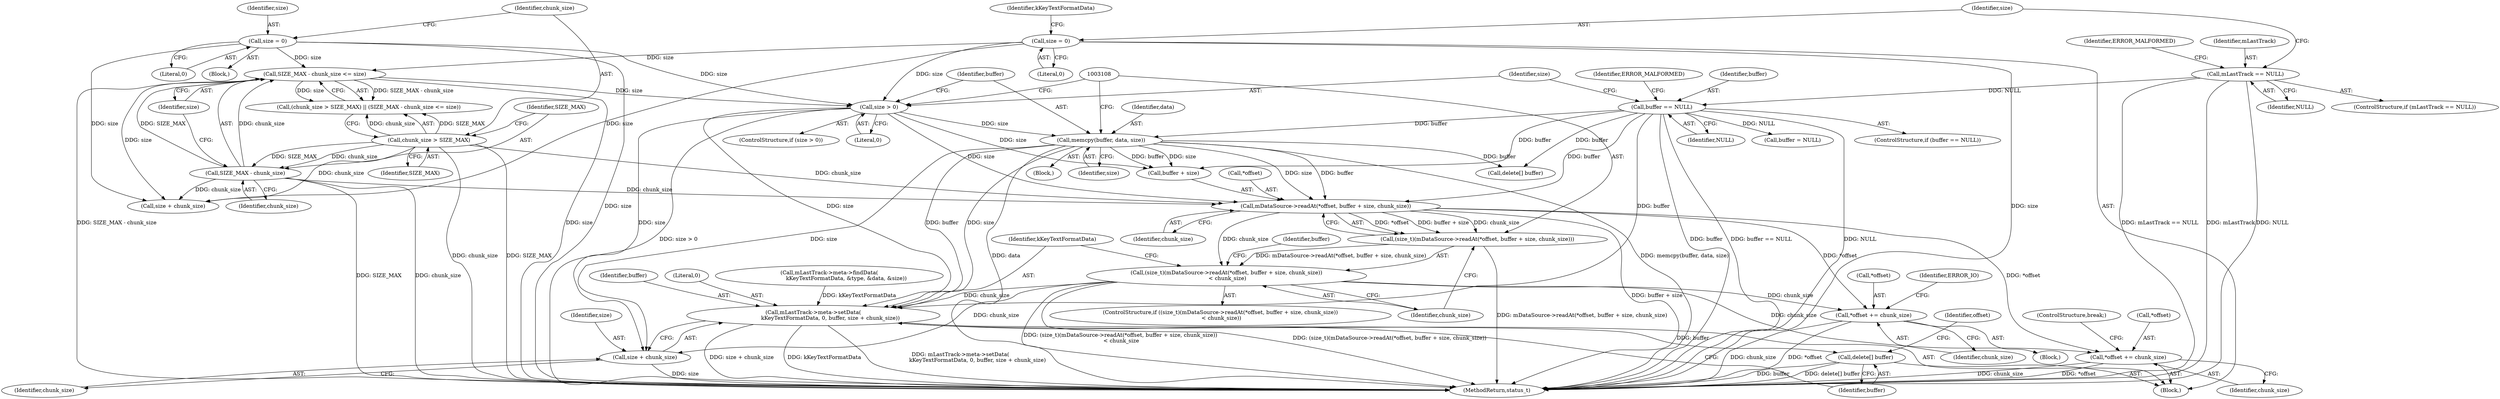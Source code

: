 digraph "0_Android_f81038006b4c59a5a148dcad887371206033c28f_2@API" {
"1003109" [label="(Call,mDataSource->readAt(*offset, buffer + size, chunk_size))"];
"1003090" [label="(Call,buffer == NULL)"];
"1003044" [label="(Call,mLastTrack == NULL)"];
"1003101" [label="(Call,memcpy(buffer, data, size))"];
"1003097" [label="(Call,size > 0)"];
"1003052" [label="(Call,size = 0)"];
"1003066" [label="(Call,size = 0)"];
"1003074" [label="(Call,SIZE_MAX - chunk_size <= size)"];
"1003075" [label="(Call,SIZE_MAX - chunk_size)"];
"1003071" [label="(Call,chunk_size > SIZE_MAX)"];
"1003107" [label="(Call,(size_t)(mDataSource->readAt(*offset, buffer + size, chunk_size)))"];
"1003106" [label="(Call,(size_t)(mDataSource->readAt(*offset, buffer + size, chunk_size))\n < chunk_size)"];
"1003123" [label="(Call,*offset += chunk_size)"];
"1003129" [label="(Call,mLastTrack->meta->setData(\n                    kKeyTextFormatData, 0, buffer, size + chunk_size))"];
"1003136" [label="(Call,delete[] buffer)"];
"1003133" [label="(Call,size + chunk_size)"];
"1003138" [label="(Call,*offset += chunk_size)"];
"1003073" [label="(Identifier,SIZE_MAX)"];
"1003142" [label="(ControlStructure,break;)"];
"1003065" [label="(Block,)"];
"1003130" [label="(Identifier,kKeyTextFormatData)"];
"1003097" [label="(Call,size > 0)"];
"1003133" [label="(Call,size + chunk_size)"];
"1003098" [label="(Identifier,size)"];
"1003043" [label="(ControlStructure,if (mLastTrack == NULL))"];
"1003052" [label="(Call,size = 0)"];
"1003117" [label="(Block,)"];
"1003136" [label="(Call,delete[] buffer)"];
"1003289" [label="(MethodReturn,status_t)"];
"1003054" [label="(Literal,0)"];
"1003042" [label="(Block,)"];
"1003140" [label="(Identifier,offset)"];
"1003129" [label="(Call,mLastTrack->meta->setData(\n                    kKeyTextFormatData, 0, buffer, size + chunk_size))"];
"1003135" [label="(Identifier,chunk_size)"];
"1003048" [label="(Identifier,ERROR_MALFORMED)"];
"1003070" [label="(Call,(chunk_size > SIZE_MAX) || (SIZE_MAX - chunk_size <= size))"];
"1003119" [label="(Identifier,buffer)"];
"1003071" [label="(Call,chunk_size > SIZE_MAX)"];
"1003124" [label="(Call,*offset)"];
"1003067" [label="(Identifier,size)"];
"1003066" [label="(Call,size = 0)"];
"1003053" [label="(Identifier,size)"];
"1003134" [label="(Identifier,size)"];
"1003089" [label="(ControlStructure,if (buffer == NULL))"];
"1003101" [label="(Call,memcpy(buffer, data, size))"];
"1003046" [label="(Identifier,NULL)"];
"1003095" [label="(Identifier,ERROR_MALFORMED)"];
"1003096" [label="(ControlStructure,if (size > 0))"];
"1003110" [label="(Call,*offset)"];
"1003086" [label="(Call,size + chunk_size)"];
"1003109" [label="(Call,mDataSource->readAt(*offset, buffer + size, chunk_size))"];
"1003116" [label="(Identifier,chunk_size)"];
"1003100" [label="(Block,)"];
"1003091" [label="(Identifier,buffer)"];
"1003128" [label="(Identifier,ERROR_IO)"];
"1003138" [label="(Call,*offset += chunk_size)"];
"1003141" [label="(Identifier,chunk_size)"];
"1003118" [label="(Call,delete[] buffer)"];
"1003076" [label="(Identifier,SIZE_MAX)"];
"1003044" [label="(Call,mLastTrack == NULL)"];
"1003090" [label="(Call,buffer == NULL)"];
"1003074" [label="(Call,SIZE_MAX - chunk_size <= size)"];
"1003126" [label="(Identifier,chunk_size)"];
"1003057" [label="(Call,mLastTrack->meta->findData(\n                    kKeyTextFormatData, &type, &data, &size))"];
"1003106" [label="(Call,(size_t)(mDataSource->readAt(*offset, buffer + size, chunk_size))\n < chunk_size)"];
"1003112" [label="(Call,buffer + size)"];
"1003107" [label="(Call,(size_t)(mDataSource->readAt(*offset, buffer + size, chunk_size)))"];
"1003092" [label="(Identifier,NULL)"];
"1003099" [label="(Literal,0)"];
"1003103" [label="(Identifier,data)"];
"1003131" [label="(Literal,0)"];
"1003045" [label="(Identifier,mLastTrack)"];
"1003102" [label="(Identifier,buffer)"];
"1003105" [label="(ControlStructure,if ((size_t)(mDataSource->readAt(*offset, buffer + size, chunk_size))\n < chunk_size))"];
"1003075" [label="(Call,SIZE_MAX - chunk_size)"];
"1003104" [label="(Identifier,size)"];
"1003120" [label="(Call,buffer = NULL)"];
"1003078" [label="(Identifier,size)"];
"1003132" [label="(Identifier,buffer)"];
"1003137" [label="(Identifier,buffer)"];
"1003068" [label="(Literal,0)"];
"1003072" [label="(Identifier,chunk_size)"];
"1003139" [label="(Call,*offset)"];
"1003077" [label="(Identifier,chunk_size)"];
"1003123" [label="(Call,*offset += chunk_size)"];
"1003058" [label="(Identifier,kKeyTextFormatData)"];
"1003115" [label="(Identifier,chunk_size)"];
"1003109" -> "1003107"  [label="AST: "];
"1003109" -> "1003115"  [label="CFG: "];
"1003110" -> "1003109"  [label="AST: "];
"1003112" -> "1003109"  [label="AST: "];
"1003115" -> "1003109"  [label="AST: "];
"1003107" -> "1003109"  [label="CFG: "];
"1003109" -> "1003289"  [label="DDG: buffer + size"];
"1003109" -> "1003107"  [label="DDG: *offset"];
"1003109" -> "1003107"  [label="DDG: buffer + size"];
"1003109" -> "1003107"  [label="DDG: chunk_size"];
"1003090" -> "1003109"  [label="DDG: buffer"];
"1003101" -> "1003109"  [label="DDG: buffer"];
"1003101" -> "1003109"  [label="DDG: size"];
"1003097" -> "1003109"  [label="DDG: size"];
"1003071" -> "1003109"  [label="DDG: chunk_size"];
"1003075" -> "1003109"  [label="DDG: chunk_size"];
"1003109" -> "1003106"  [label="DDG: chunk_size"];
"1003109" -> "1003123"  [label="DDG: *offset"];
"1003109" -> "1003138"  [label="DDG: *offset"];
"1003090" -> "1003089"  [label="AST: "];
"1003090" -> "1003092"  [label="CFG: "];
"1003091" -> "1003090"  [label="AST: "];
"1003092" -> "1003090"  [label="AST: "];
"1003095" -> "1003090"  [label="CFG: "];
"1003098" -> "1003090"  [label="CFG: "];
"1003090" -> "1003289"  [label="DDG: buffer"];
"1003090" -> "1003289"  [label="DDG: buffer == NULL"];
"1003090" -> "1003289"  [label="DDG: NULL"];
"1003044" -> "1003090"  [label="DDG: NULL"];
"1003090" -> "1003101"  [label="DDG: buffer"];
"1003090" -> "1003112"  [label="DDG: buffer"];
"1003090" -> "1003118"  [label="DDG: buffer"];
"1003090" -> "1003120"  [label="DDG: NULL"];
"1003090" -> "1003129"  [label="DDG: buffer"];
"1003044" -> "1003043"  [label="AST: "];
"1003044" -> "1003046"  [label="CFG: "];
"1003045" -> "1003044"  [label="AST: "];
"1003046" -> "1003044"  [label="AST: "];
"1003048" -> "1003044"  [label="CFG: "];
"1003053" -> "1003044"  [label="CFG: "];
"1003044" -> "1003289"  [label="DDG: NULL"];
"1003044" -> "1003289"  [label="DDG: mLastTrack == NULL"];
"1003044" -> "1003289"  [label="DDG: mLastTrack"];
"1003101" -> "1003100"  [label="AST: "];
"1003101" -> "1003104"  [label="CFG: "];
"1003102" -> "1003101"  [label="AST: "];
"1003103" -> "1003101"  [label="AST: "];
"1003104" -> "1003101"  [label="AST: "];
"1003108" -> "1003101"  [label="CFG: "];
"1003101" -> "1003289"  [label="DDG: memcpy(buffer, data, size)"];
"1003101" -> "1003289"  [label="DDG: data"];
"1003097" -> "1003101"  [label="DDG: size"];
"1003101" -> "1003112"  [label="DDG: buffer"];
"1003101" -> "1003112"  [label="DDG: size"];
"1003101" -> "1003118"  [label="DDG: buffer"];
"1003101" -> "1003129"  [label="DDG: buffer"];
"1003101" -> "1003129"  [label="DDG: size"];
"1003101" -> "1003133"  [label="DDG: size"];
"1003097" -> "1003096"  [label="AST: "];
"1003097" -> "1003099"  [label="CFG: "];
"1003098" -> "1003097"  [label="AST: "];
"1003099" -> "1003097"  [label="AST: "];
"1003102" -> "1003097"  [label="CFG: "];
"1003108" -> "1003097"  [label="CFG: "];
"1003097" -> "1003289"  [label="DDG: size > 0"];
"1003052" -> "1003097"  [label="DDG: size"];
"1003066" -> "1003097"  [label="DDG: size"];
"1003074" -> "1003097"  [label="DDG: size"];
"1003097" -> "1003112"  [label="DDG: size"];
"1003097" -> "1003129"  [label="DDG: size"];
"1003097" -> "1003133"  [label="DDG: size"];
"1003052" -> "1003042"  [label="AST: "];
"1003052" -> "1003054"  [label="CFG: "];
"1003053" -> "1003052"  [label="AST: "];
"1003054" -> "1003052"  [label="AST: "];
"1003058" -> "1003052"  [label="CFG: "];
"1003052" -> "1003289"  [label="DDG: size"];
"1003052" -> "1003074"  [label="DDG: size"];
"1003052" -> "1003086"  [label="DDG: size"];
"1003066" -> "1003065"  [label="AST: "];
"1003066" -> "1003068"  [label="CFG: "];
"1003067" -> "1003066"  [label="AST: "];
"1003068" -> "1003066"  [label="AST: "];
"1003072" -> "1003066"  [label="CFG: "];
"1003066" -> "1003289"  [label="DDG: size"];
"1003066" -> "1003074"  [label="DDG: size"];
"1003066" -> "1003086"  [label="DDG: size"];
"1003074" -> "1003070"  [label="AST: "];
"1003074" -> "1003078"  [label="CFG: "];
"1003075" -> "1003074"  [label="AST: "];
"1003078" -> "1003074"  [label="AST: "];
"1003070" -> "1003074"  [label="CFG: "];
"1003074" -> "1003289"  [label="DDG: SIZE_MAX - chunk_size"];
"1003074" -> "1003289"  [label="DDG: size"];
"1003074" -> "1003070"  [label="DDG: SIZE_MAX - chunk_size"];
"1003074" -> "1003070"  [label="DDG: size"];
"1003075" -> "1003074"  [label="DDG: SIZE_MAX"];
"1003075" -> "1003074"  [label="DDG: chunk_size"];
"1003074" -> "1003086"  [label="DDG: size"];
"1003075" -> "1003077"  [label="CFG: "];
"1003076" -> "1003075"  [label="AST: "];
"1003077" -> "1003075"  [label="AST: "];
"1003078" -> "1003075"  [label="CFG: "];
"1003075" -> "1003289"  [label="DDG: SIZE_MAX"];
"1003075" -> "1003289"  [label="DDG: chunk_size"];
"1003071" -> "1003075"  [label="DDG: SIZE_MAX"];
"1003071" -> "1003075"  [label="DDG: chunk_size"];
"1003075" -> "1003086"  [label="DDG: chunk_size"];
"1003071" -> "1003070"  [label="AST: "];
"1003071" -> "1003073"  [label="CFG: "];
"1003072" -> "1003071"  [label="AST: "];
"1003073" -> "1003071"  [label="AST: "];
"1003076" -> "1003071"  [label="CFG: "];
"1003070" -> "1003071"  [label="CFG: "];
"1003071" -> "1003289"  [label="DDG: chunk_size"];
"1003071" -> "1003289"  [label="DDG: SIZE_MAX"];
"1003071" -> "1003070"  [label="DDG: chunk_size"];
"1003071" -> "1003070"  [label="DDG: SIZE_MAX"];
"1003071" -> "1003086"  [label="DDG: chunk_size"];
"1003107" -> "1003106"  [label="AST: "];
"1003108" -> "1003107"  [label="AST: "];
"1003116" -> "1003107"  [label="CFG: "];
"1003107" -> "1003289"  [label="DDG: mDataSource->readAt(*offset, buffer + size, chunk_size)"];
"1003107" -> "1003106"  [label="DDG: mDataSource->readAt(*offset, buffer + size, chunk_size)"];
"1003106" -> "1003105"  [label="AST: "];
"1003106" -> "1003116"  [label="CFG: "];
"1003116" -> "1003106"  [label="AST: "];
"1003119" -> "1003106"  [label="CFG: "];
"1003130" -> "1003106"  [label="CFG: "];
"1003106" -> "1003289"  [label="DDG: (size_t)(mDataSource->readAt(*offset, buffer + size, chunk_size))"];
"1003106" -> "1003289"  [label="DDG: (size_t)(mDataSource->readAt(*offset, buffer + size, chunk_size))\n < chunk_size"];
"1003106" -> "1003123"  [label="DDG: chunk_size"];
"1003106" -> "1003129"  [label="DDG: chunk_size"];
"1003106" -> "1003133"  [label="DDG: chunk_size"];
"1003106" -> "1003138"  [label="DDG: chunk_size"];
"1003123" -> "1003117"  [label="AST: "];
"1003123" -> "1003126"  [label="CFG: "];
"1003124" -> "1003123"  [label="AST: "];
"1003126" -> "1003123"  [label="AST: "];
"1003128" -> "1003123"  [label="CFG: "];
"1003123" -> "1003289"  [label="DDG: chunk_size"];
"1003123" -> "1003289"  [label="DDG: *offset"];
"1003129" -> "1003042"  [label="AST: "];
"1003129" -> "1003133"  [label="CFG: "];
"1003130" -> "1003129"  [label="AST: "];
"1003131" -> "1003129"  [label="AST: "];
"1003132" -> "1003129"  [label="AST: "];
"1003133" -> "1003129"  [label="AST: "];
"1003137" -> "1003129"  [label="CFG: "];
"1003129" -> "1003289"  [label="DDG: size + chunk_size"];
"1003129" -> "1003289"  [label="DDG: kKeyTextFormatData"];
"1003129" -> "1003289"  [label="DDG: mLastTrack->meta->setData(\n                    kKeyTextFormatData, 0, buffer, size + chunk_size)"];
"1003057" -> "1003129"  [label="DDG: kKeyTextFormatData"];
"1003129" -> "1003136"  [label="DDG: buffer"];
"1003136" -> "1003042"  [label="AST: "];
"1003136" -> "1003137"  [label="CFG: "];
"1003137" -> "1003136"  [label="AST: "];
"1003140" -> "1003136"  [label="CFG: "];
"1003136" -> "1003289"  [label="DDG: buffer"];
"1003136" -> "1003289"  [label="DDG: delete[] buffer"];
"1003133" -> "1003135"  [label="CFG: "];
"1003134" -> "1003133"  [label="AST: "];
"1003135" -> "1003133"  [label="AST: "];
"1003133" -> "1003289"  [label="DDG: size"];
"1003138" -> "1003042"  [label="AST: "];
"1003138" -> "1003141"  [label="CFG: "];
"1003139" -> "1003138"  [label="AST: "];
"1003141" -> "1003138"  [label="AST: "];
"1003142" -> "1003138"  [label="CFG: "];
"1003138" -> "1003289"  [label="DDG: chunk_size"];
"1003138" -> "1003289"  [label="DDG: *offset"];
}
